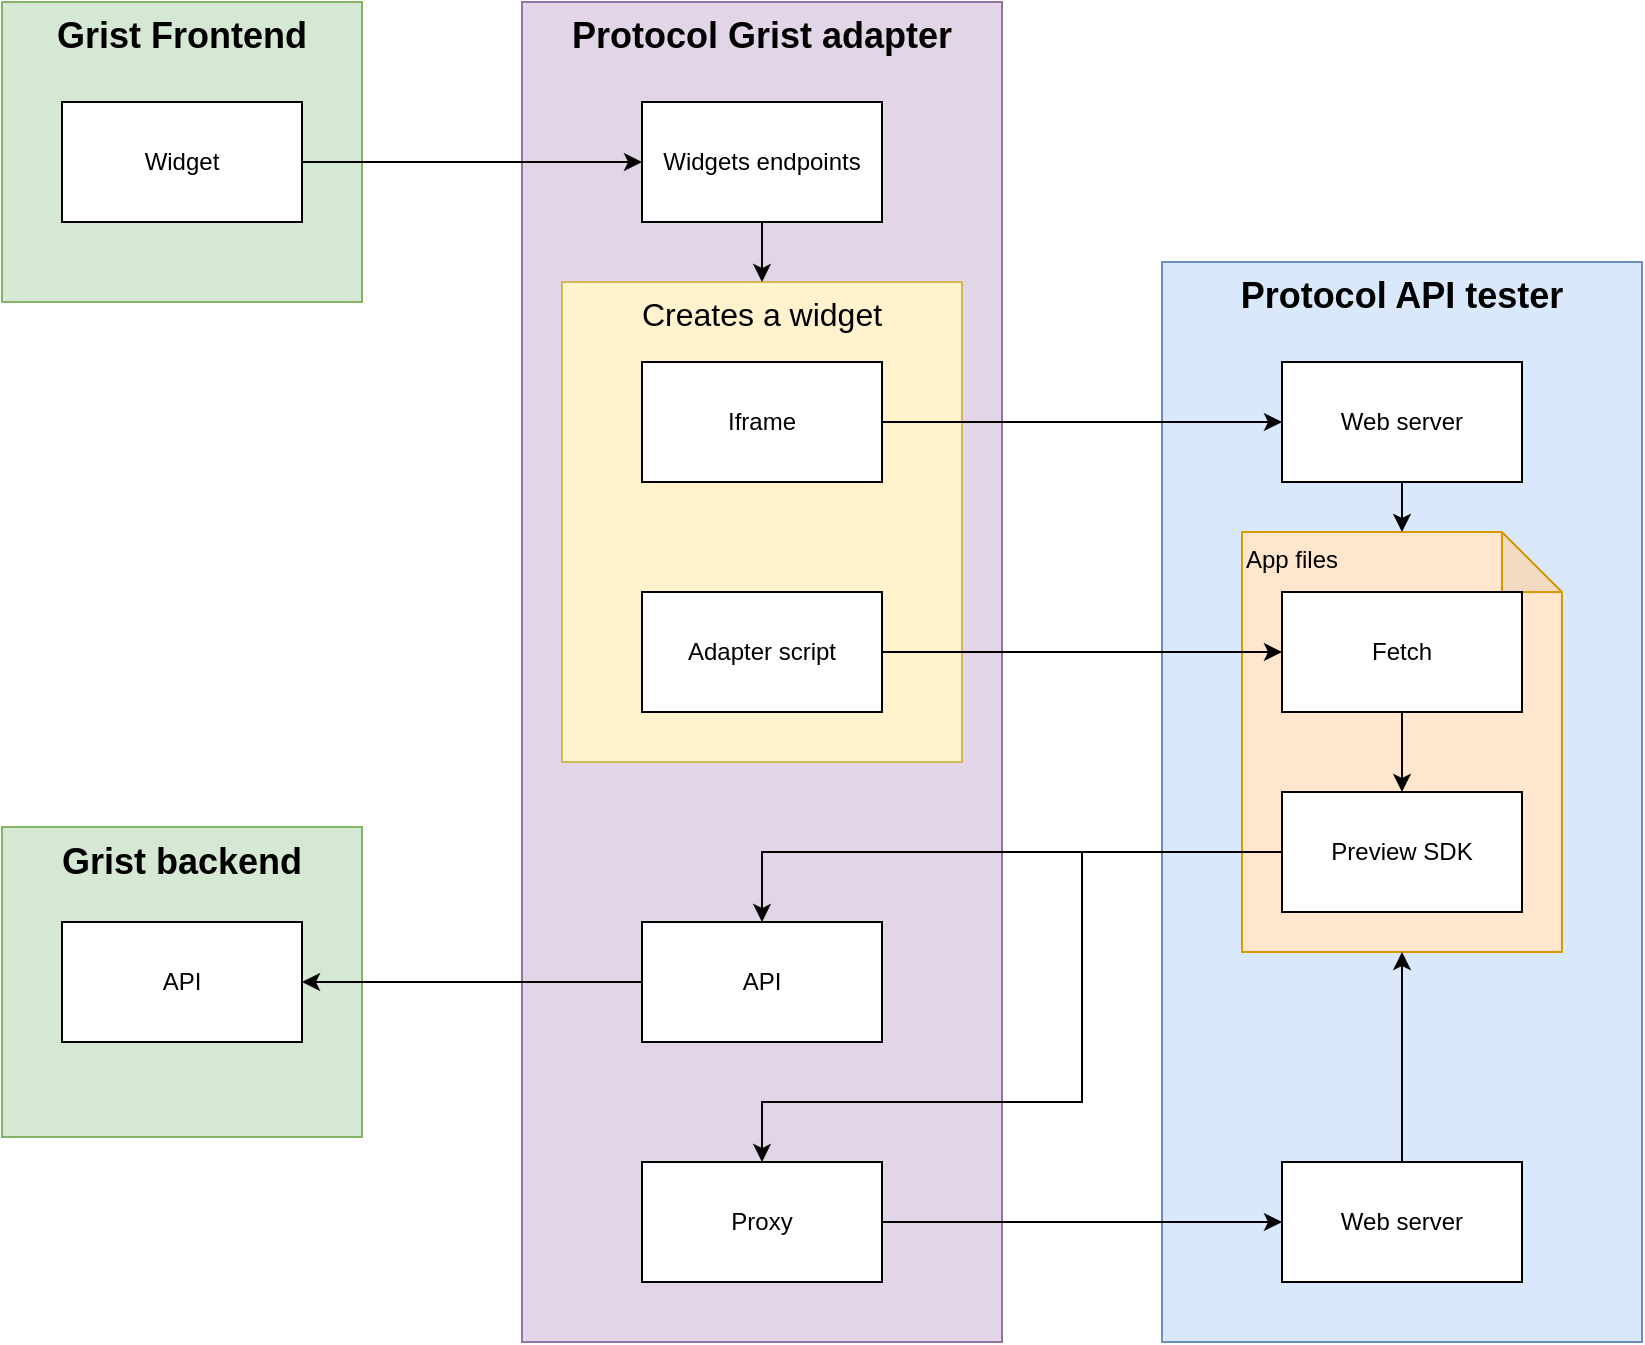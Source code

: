 <mxfile version="24.7.10">
  <diagram name="Page-1" id="7D6k7a1DPq9Y21HlJznf">
    <mxGraphModel dx="1007" dy="827" grid="1" gridSize="10" guides="1" tooltips="1" connect="1" arrows="1" fold="1" page="1" pageScale="1" pageWidth="827" pageHeight="1169" math="0" shadow="0">
      <root>
        <mxCell id="0" />
        <mxCell id="1" parent="0" />
        <mxCell id="uUIXt3l1hIsYvDul6F37-49" value="&lt;b&gt;&lt;font style=&quot;font-size: 18px;&quot;&gt;Protocol Grist adapter&lt;/font&gt;&lt;/b&gt;" style="rounded=0;whiteSpace=wrap;html=1;verticalAlign=top;fillColor=#e1d5e7;strokeColor=#9673a6;" vertex="1" parent="1">
          <mxGeometry x="440" y="660" width="240" height="670" as="geometry" />
        </mxCell>
        <mxCell id="uUIXt3l1hIsYvDul6F37-51" value="&lt;font style=&quot;font-size: 16px;&quot;&gt;Creates a widget&lt;/font&gt;" style="rounded=0;whiteSpace=wrap;html=1;verticalAlign=top;fillColor=#fff2cc;strokeColor=#d6b656;" vertex="1" parent="1">
          <mxGeometry x="460" y="800" width="200" height="240" as="geometry" />
        </mxCell>
        <mxCell id="uUIXt3l1hIsYvDul6F37-53" value="Iframe" style="rounded=0;whiteSpace=wrap;html=1;verticalAlign=middle;" vertex="1" parent="1">
          <mxGeometry x="500" y="840" width="120" height="60" as="geometry" />
        </mxCell>
        <mxCell id="uUIXt3l1hIsYvDul6F37-54" value="Adapter script" style="rounded=0;whiteSpace=wrap;html=1;verticalAlign=middle;" vertex="1" parent="1">
          <mxGeometry x="500" y="955" width="120" height="60" as="geometry" />
        </mxCell>
        <mxCell id="uUIXt3l1hIsYvDul6F37-55" value="&lt;b&gt;&lt;font style=&quot;font-size: 18px;&quot;&gt;Grist Frontend&lt;/font&gt;&lt;/b&gt;" style="rounded=0;whiteSpace=wrap;html=1;verticalAlign=top;fillColor=#d5e8d4;strokeColor=#82b366;" vertex="1" parent="1">
          <mxGeometry x="180" y="660" width="180" height="150" as="geometry" />
        </mxCell>
        <mxCell id="uUIXt3l1hIsYvDul6F37-56" value="Widget" style="rounded=0;whiteSpace=wrap;html=1;verticalAlign=middle;" vertex="1" parent="1">
          <mxGeometry x="210" y="710" width="120" height="60" as="geometry" />
        </mxCell>
        <mxCell id="uUIXt3l1hIsYvDul6F37-57" value="&lt;font style=&quot;font-size: 18px;&quot;&gt;&lt;b&gt;Grist backend&lt;/b&gt;&lt;/font&gt;" style="rounded=0;whiteSpace=wrap;html=1;verticalAlign=top;fillColor=#d5e8d4;strokeColor=#82b366;" vertex="1" parent="1">
          <mxGeometry x="180" y="1072.5" width="180" height="155" as="geometry" />
        </mxCell>
        <mxCell id="uUIXt3l1hIsYvDul6F37-58" value="API" style="rounded=0;whiteSpace=wrap;html=1;" vertex="1" parent="1">
          <mxGeometry x="210" y="1120" width="120" height="60" as="geometry" />
        </mxCell>
        <mxCell id="uUIXt3l1hIsYvDul6F37-63" value="" style="edgeStyle=orthogonalEdgeStyle;rounded=0;orthogonalLoop=1;jettySize=auto;html=1;entryX=0.5;entryY=0;entryDx=0;entryDy=0;" edge="1" parent="1" source="uUIXt3l1hIsYvDul6F37-60" target="uUIXt3l1hIsYvDul6F37-51">
          <mxGeometry relative="1" as="geometry">
            <mxPoint x="560" y="850" as="targetPoint" />
          </mxGeometry>
        </mxCell>
        <mxCell id="uUIXt3l1hIsYvDul6F37-60" value="Widgets endpoints" style="rounded=0;whiteSpace=wrap;html=1;verticalAlign=middle;" vertex="1" parent="1">
          <mxGeometry x="500" y="710" width="120" height="60" as="geometry" />
        </mxCell>
        <mxCell id="uUIXt3l1hIsYvDul6F37-61" value="" style="edgeStyle=orthogonalEdgeStyle;rounded=0;orthogonalLoop=1;jettySize=auto;html=1;entryX=0;entryY=0.5;entryDx=0;entryDy=0;exitX=1;exitY=0.5;exitDx=0;exitDy=0;" edge="1" parent="1" source="uUIXt3l1hIsYvDul6F37-56" target="uUIXt3l1hIsYvDul6F37-60">
          <mxGeometry relative="1" as="geometry" />
        </mxCell>
        <mxCell id="uUIXt3l1hIsYvDul6F37-64" value="&lt;font style=&quot;font-size: 18px;&quot;&gt;&lt;b&gt;Protocol API tester&lt;/b&gt;&lt;/font&gt;" style="rounded=0;whiteSpace=wrap;html=1;verticalAlign=top;fillColor=#dae8fc;strokeColor=#6c8ebf;" vertex="1" parent="1">
          <mxGeometry x="760" y="790" width="240" height="540" as="geometry" />
        </mxCell>
        <mxCell id="uUIXt3l1hIsYvDul6F37-65" value="App files" style="shape=note;whiteSpace=wrap;html=1;backgroundOutline=1;darkOpacity=0.05;fillColor=#ffe6cc;strokeColor=#d79b00;align=left;verticalAlign=top;" vertex="1" parent="1">
          <mxGeometry x="800" y="925" width="160" height="210" as="geometry" />
        </mxCell>
        <mxCell id="uUIXt3l1hIsYvDul6F37-84" value="" style="edgeStyle=orthogonalEdgeStyle;rounded=0;orthogonalLoop=1;jettySize=auto;html=1;entryX=0.5;entryY=0;entryDx=0;entryDy=0;exitX=0;exitY=0.5;exitDx=0;exitDy=0;" edge="1" parent="1" source="uUIXt3l1hIsYvDul6F37-66" target="uUIXt3l1hIsYvDul6F37-75">
          <mxGeometry relative="1" as="geometry">
            <mxPoint x="740.0" y="1085.0" as="targetPoint" />
            <Array as="points">
              <mxPoint x="720" y="1085" />
              <mxPoint x="720" y="1210" />
              <mxPoint x="560" y="1210" />
            </Array>
          </mxGeometry>
        </mxCell>
        <mxCell id="uUIXt3l1hIsYvDul6F37-66" value="Preview SDK" style="rounded=0;whiteSpace=wrap;html=1;" vertex="1" parent="1">
          <mxGeometry x="820" y="1055" width="120" height="60" as="geometry" />
        </mxCell>
        <mxCell id="uUIXt3l1hIsYvDul6F37-67" value="" style="edgeStyle=orthogonalEdgeStyle;rounded=0;orthogonalLoop=1;jettySize=auto;html=1;" edge="1" parent="1" source="uUIXt3l1hIsYvDul6F37-68" target="uUIXt3l1hIsYvDul6F37-66">
          <mxGeometry relative="1" as="geometry" />
        </mxCell>
        <mxCell id="uUIXt3l1hIsYvDul6F37-68" value="Fetch" style="rounded=0;whiteSpace=wrap;html=1;" vertex="1" parent="1">
          <mxGeometry x="820" y="955" width="120" height="60" as="geometry" />
        </mxCell>
        <mxCell id="uUIXt3l1hIsYvDul6F37-82" value="" style="edgeStyle=orthogonalEdgeStyle;rounded=0;orthogonalLoop=1;jettySize=auto;html=1;entryX=0.5;entryY=0;entryDx=0;entryDy=0;entryPerimeter=0;" edge="1" parent="1" source="uUIXt3l1hIsYvDul6F37-69" target="uUIXt3l1hIsYvDul6F37-65">
          <mxGeometry relative="1" as="geometry" />
        </mxCell>
        <mxCell id="uUIXt3l1hIsYvDul6F37-69" value="Web server" style="rounded=0;whiteSpace=wrap;html=1;" vertex="1" parent="1">
          <mxGeometry x="820" y="840" width="120" height="60" as="geometry" />
        </mxCell>
        <mxCell id="uUIXt3l1hIsYvDul6F37-73" value="" style="edgeStyle=orthogonalEdgeStyle;rounded=0;orthogonalLoop=1;jettySize=auto;html=1;entryX=0;entryY=0.5;entryDx=0;entryDy=0;" edge="1" parent="1" source="uUIXt3l1hIsYvDul6F37-54" target="uUIXt3l1hIsYvDul6F37-68">
          <mxGeometry relative="1" as="geometry">
            <mxPoint x="700" y="950" as="targetPoint" />
          </mxGeometry>
        </mxCell>
        <mxCell id="uUIXt3l1hIsYvDul6F37-71" value="" style="edgeStyle=orthogonalEdgeStyle;rounded=0;orthogonalLoop=1;jettySize=auto;html=1;entryX=0;entryY=0.5;entryDx=0;entryDy=0;" edge="1" parent="1" source="uUIXt3l1hIsYvDul6F37-53" target="uUIXt3l1hIsYvDul6F37-69">
          <mxGeometry relative="1" as="geometry">
            <mxPoint x="700.0" y="870" as="targetPoint" />
          </mxGeometry>
        </mxCell>
        <mxCell id="uUIXt3l1hIsYvDul6F37-81" value="" style="edgeStyle=orthogonalEdgeStyle;rounded=0;orthogonalLoop=1;jettySize=auto;html=1;" edge="1" parent="1" source="uUIXt3l1hIsYvDul6F37-74" target="uUIXt3l1hIsYvDul6F37-65">
          <mxGeometry relative="1" as="geometry">
            <mxPoint x="880" y="1140" as="targetPoint" />
          </mxGeometry>
        </mxCell>
        <mxCell id="uUIXt3l1hIsYvDul6F37-74" value="Web server" style="rounded=0;whiteSpace=wrap;html=1;" vertex="1" parent="1">
          <mxGeometry x="820" y="1240" width="120" height="60" as="geometry" />
        </mxCell>
        <mxCell id="uUIXt3l1hIsYvDul6F37-80" value="" style="edgeStyle=orthogonalEdgeStyle;rounded=0;orthogonalLoop=1;jettySize=auto;html=1;" edge="1" parent="1" source="uUIXt3l1hIsYvDul6F37-75" target="uUIXt3l1hIsYvDul6F37-74">
          <mxGeometry relative="1" as="geometry">
            <mxPoint x="700.0" y="1210.0" as="targetPoint" />
          </mxGeometry>
        </mxCell>
        <mxCell id="uUIXt3l1hIsYvDul6F37-75" value="Proxy" style="rounded=0;whiteSpace=wrap;html=1;verticalAlign=middle;" vertex="1" parent="1">
          <mxGeometry x="500" y="1240" width="120" height="60" as="geometry" />
        </mxCell>
        <mxCell id="uUIXt3l1hIsYvDul6F37-85" value="" style="edgeStyle=orthogonalEdgeStyle;rounded=0;orthogonalLoop=1;jettySize=auto;html=1;entryX=0.5;entryY=0;entryDx=0;entryDy=0;exitX=0;exitY=0.5;exitDx=0;exitDy=0;" edge="1" parent="1" source="uUIXt3l1hIsYvDul6F37-66" target="uUIXt3l1hIsYvDul6F37-78">
          <mxGeometry relative="1" as="geometry">
            <mxPoint x="830" y="1095" as="sourcePoint" />
            <mxPoint x="630" y="1220" as="targetPoint" />
          </mxGeometry>
        </mxCell>
        <mxCell id="uUIXt3l1hIsYvDul6F37-88" value="" style="edgeStyle=orthogonalEdgeStyle;rounded=0;orthogonalLoop=1;jettySize=auto;html=1;entryX=1;entryY=0.5;entryDx=0;entryDy=0;" edge="1" parent="1" source="uUIXt3l1hIsYvDul6F37-78" target="uUIXt3l1hIsYvDul6F37-58">
          <mxGeometry relative="1" as="geometry">
            <mxPoint x="420" y="1150.0" as="targetPoint" />
          </mxGeometry>
        </mxCell>
        <mxCell id="uUIXt3l1hIsYvDul6F37-78" value="API" style="rounded=0;whiteSpace=wrap;html=1;verticalAlign=middle;" vertex="1" parent="1">
          <mxGeometry x="500" y="1120" width="120" height="60" as="geometry" />
        </mxCell>
      </root>
    </mxGraphModel>
  </diagram>
</mxfile>
